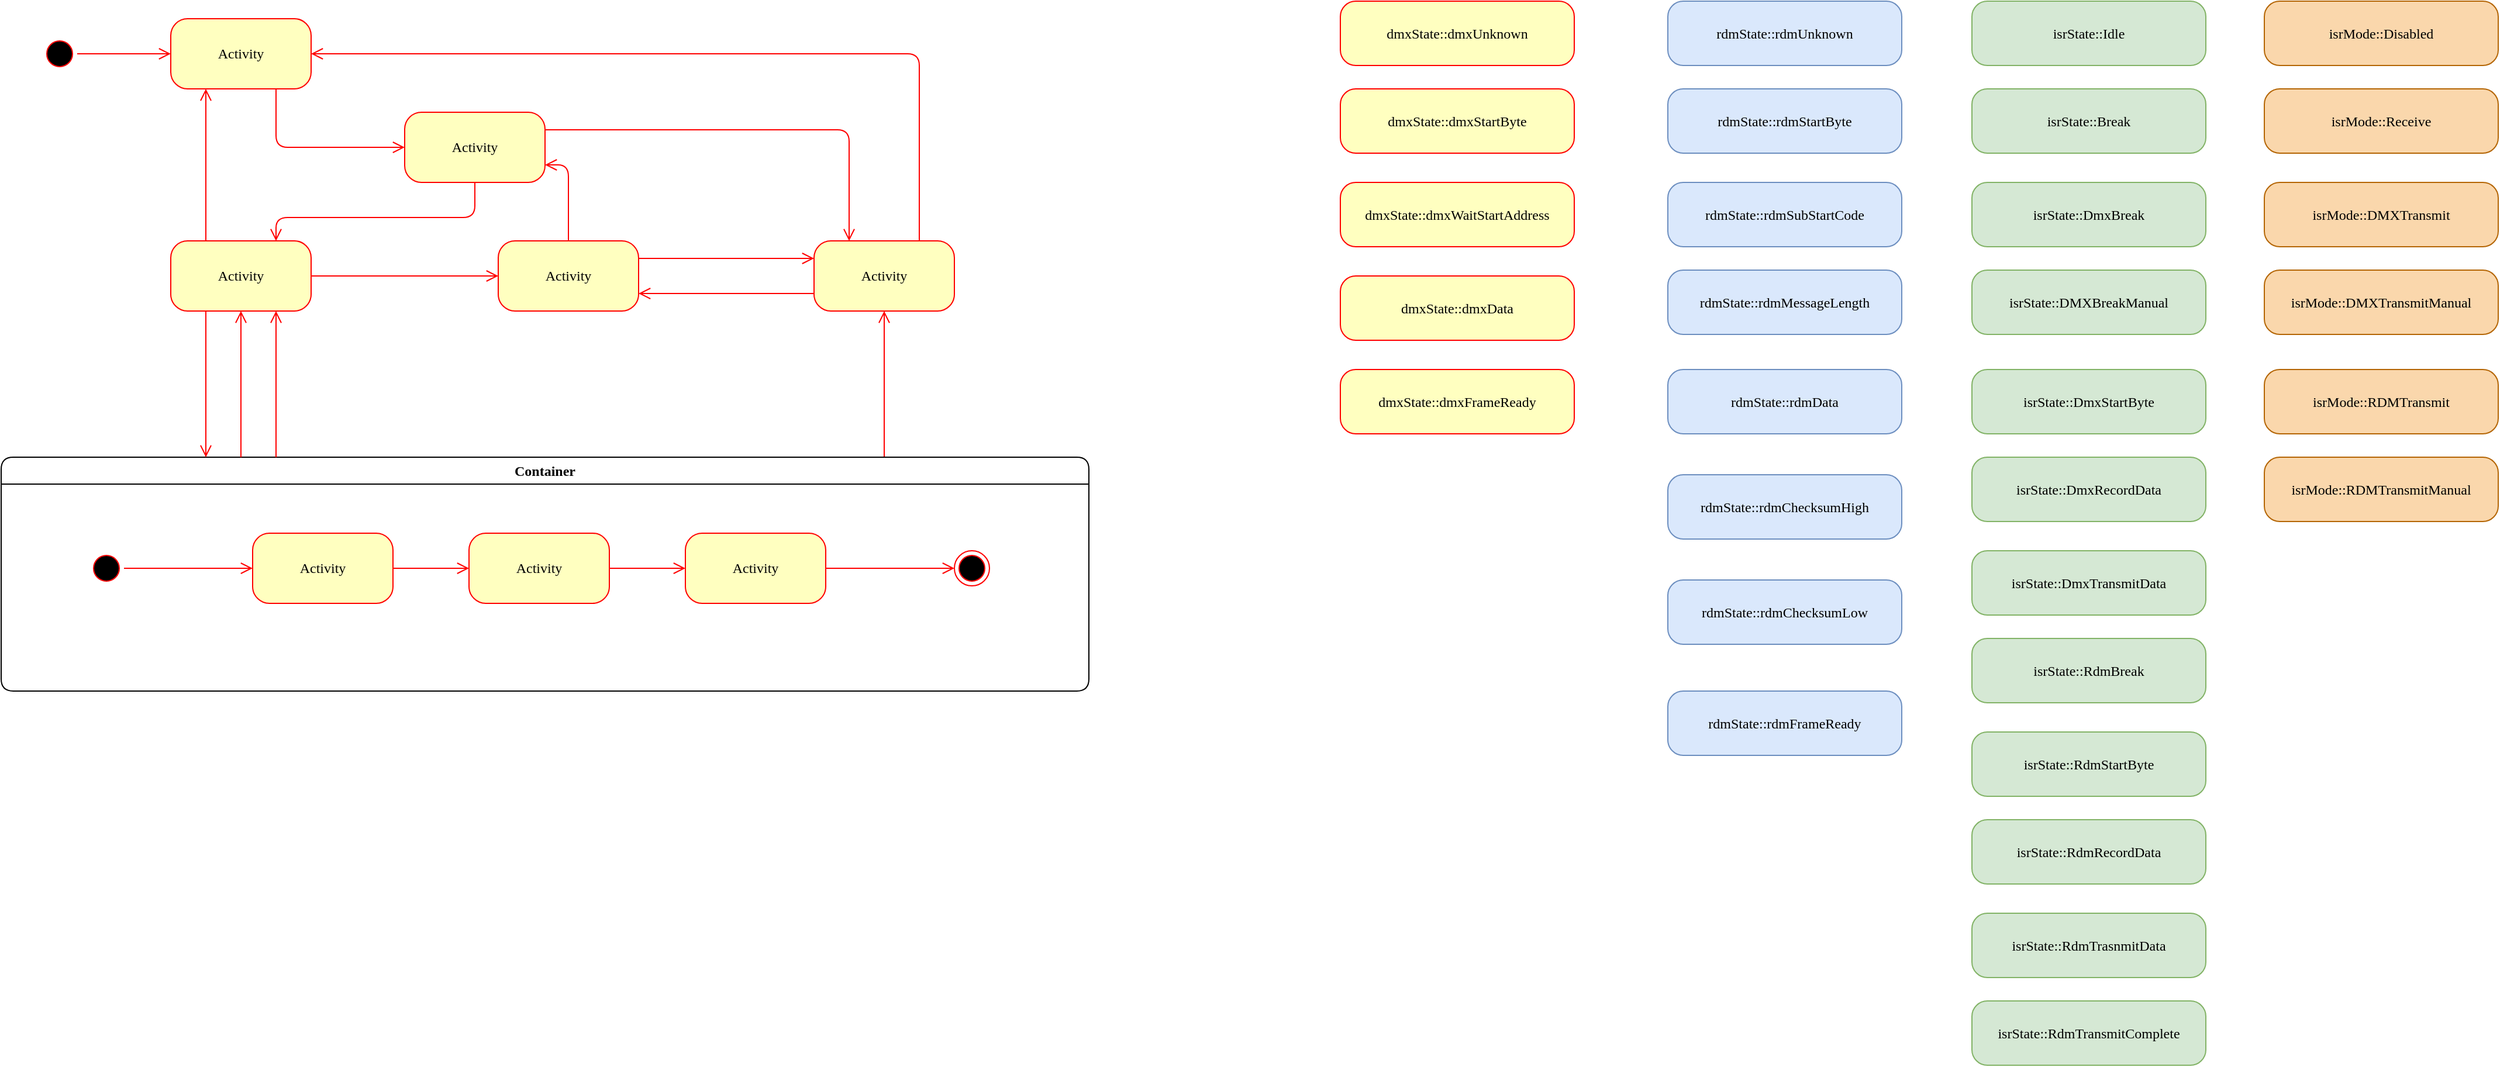 <mxfile version="15.7.3" type="device"><diagram name="Page-1" id="58cdce13-f638-feb5-8d6f-7d28b1aa9fa0"><mxGraphModel dx="2370" dy="1270" grid="1" gridSize="10" guides="1" tooltips="1" connect="1" arrows="1" fold="1" page="1" pageScale="1" pageWidth="4681" pageHeight="3300" background="none" math="0" shadow="0"><root><mxCell id="0"/><mxCell id="1" parent="0"/><mxCell id="382b91b5511bd0f7-1" value="" style="ellipse;html=1;shape=startState;fillColor=#000000;strokeColor=#ff0000;rounded=1;shadow=0;comic=0;labelBackgroundColor=none;fontFamily=Verdana;fontSize=12;fontColor=#000000;align=center;direction=south;" parent="1" vertex="1"><mxGeometry x="130" y="135" width="30" height="30" as="geometry"/></mxCell><mxCell id="382b91b5511bd0f7-5" value="Activity" style="rounded=1;whiteSpace=wrap;html=1;arcSize=24;fillColor=#ffffc0;strokeColor=#ff0000;shadow=0;comic=0;labelBackgroundColor=none;fontFamily=Verdana;fontSize=12;fontColor=#000000;align=center;" parent="1" vertex="1"><mxGeometry x="240" y="310" width="120" height="60" as="geometry"/></mxCell><mxCell id="382b91b5511bd0f7-6" value="Activity" style="rounded=1;whiteSpace=wrap;html=1;arcSize=24;fillColor=#ffffc0;strokeColor=#ff0000;shadow=0;comic=0;labelBackgroundColor=none;fontFamily=Verdana;fontSize=12;fontColor=#000000;align=center;" parent="1" vertex="1"><mxGeometry x="240" y="120" width="120" height="60" as="geometry"/></mxCell><mxCell id="3cde6dad864a17aa-3" style="edgeStyle=orthogonalEdgeStyle;html=1;exitX=1;exitY=0.25;entryX=0.25;entryY=0;labelBackgroundColor=none;endArrow=open;endSize=8;strokeColor=#ff0000;fontFamily=Verdana;fontSize=12;align=left;" parent="1" source="382b91b5511bd0f7-7" target="382b91b5511bd0f7-9" edge="1"><mxGeometry relative="1" as="geometry"/></mxCell><mxCell id="382b91b5511bd0f7-7" value="Activity" style="rounded=1;whiteSpace=wrap;html=1;arcSize=24;fillColor=#ffffc0;strokeColor=#ff0000;shadow=0;comic=0;labelBackgroundColor=none;fontFamily=Verdana;fontSize=12;fontColor=#000000;align=center;" parent="1" vertex="1"><mxGeometry x="440" y="200" width="120" height="60" as="geometry"/></mxCell><mxCell id="3cde6dad864a17aa-4" style="edgeStyle=orthogonalEdgeStyle;html=1;exitX=0.75;exitY=0;entryX=1;entryY=0.5;labelBackgroundColor=none;endArrow=open;endSize=8;strokeColor=#ff0000;fontFamily=Verdana;fontSize=12;align=left;" parent="1" source="382b91b5511bd0f7-9" target="382b91b5511bd0f7-6" edge="1"><mxGeometry relative="1" as="geometry"><Array as="points"><mxPoint x="880" y="150"/></Array></mxGeometry></mxCell><mxCell id="3cde6dad864a17aa-13" style="edgeStyle=elbowEdgeStyle;html=1;exitX=0;exitY=0.75;entryX=1;entryY=0.75;labelBackgroundColor=none;endArrow=open;endSize=8;strokeColor=#ff0000;fontFamily=Verdana;fontSize=12;align=left;" parent="1" source="382b91b5511bd0f7-9" target="382b91b5511bd0f7-10" edge="1"><mxGeometry relative="1" as="geometry"/></mxCell><mxCell id="382b91b5511bd0f7-9" value="Activity" style="rounded=1;whiteSpace=wrap;html=1;arcSize=24;fillColor=#ffffc0;strokeColor=#ff0000;shadow=0;comic=0;labelBackgroundColor=none;fontFamily=Verdana;fontSize=12;fontColor=#000000;align=center;" parent="1" vertex="1"><mxGeometry x="790" y="310" width="120" height="60" as="geometry"/></mxCell><mxCell id="382b91b5511bd0f7-10" value="Activity" style="rounded=1;whiteSpace=wrap;html=1;arcSize=24;fillColor=#ffffc0;strokeColor=#ff0000;shadow=0;comic=0;labelBackgroundColor=none;fontFamily=Verdana;fontSize=12;fontColor=#000000;align=center;" parent="1" vertex="1"><mxGeometry x="520" y="310" width="120" height="60" as="geometry"/></mxCell><mxCell id="3cde6dad864a17aa-5" style="edgeStyle=elbowEdgeStyle;html=1;labelBackgroundColor=none;endArrow=open;endSize=8;strokeColor=#ff0000;fontFamily=Verdana;fontSize=12;align=left;" parent="1" source="2a3bc250acf0617d-7" target="382b91b5511bd0f7-9" edge="1"><mxGeometry relative="1" as="geometry"/></mxCell><mxCell id="2a3bc250acf0617d-7" value="Container" style="swimlane;whiteSpace=wrap;html=1;rounded=1;shadow=0;comic=0;labelBackgroundColor=none;strokeWidth=1;fontFamily=Verdana;fontSize=12;align=center;" parent="1" vertex="1"><mxGeometry x="95" y="495" width="930" height="200" as="geometry"/></mxCell><mxCell id="3cde6dad864a17aa-10" style="edgeStyle=elbowEdgeStyle;html=1;labelBackgroundColor=none;endArrow=open;endSize=8;strokeColor=#ff0000;fontFamily=Verdana;fontSize=12;align=left;" parent="2a3bc250acf0617d-7" source="382b91b5511bd0f7-8" target="3cde6dad864a17aa-1" edge="1"><mxGeometry relative="1" as="geometry"/></mxCell><mxCell id="382b91b5511bd0f7-8" value="Activity" style="rounded=1;whiteSpace=wrap;html=1;arcSize=24;fillColor=#ffffc0;strokeColor=#ff0000;shadow=0;comic=0;labelBackgroundColor=none;fontFamily=Verdana;fontSize=12;fontColor=#000000;align=center;" parent="2a3bc250acf0617d-7" vertex="1"><mxGeometry x="215" y="65" width="120" height="60" as="geometry"/></mxCell><mxCell id="24f968d109e7d6b4-3" value="" style="ellipse;html=1;shape=endState;fillColor=#000000;strokeColor=#ff0000;rounded=1;shadow=0;comic=0;labelBackgroundColor=none;fontFamily=Verdana;fontSize=12;fontColor=#000000;align=center;" parent="2a3bc250acf0617d-7" vertex="1"><mxGeometry x="815" y="80" width="30" height="30" as="geometry"/></mxCell><mxCell id="3cde6dad864a17aa-9" style="edgeStyle=elbowEdgeStyle;html=1;labelBackgroundColor=none;endArrow=open;endSize=8;strokeColor=#ff0000;fontFamily=Verdana;fontSize=12;align=left;" parent="2a3bc250acf0617d-7" source="2a3bc250acf0617d-3" target="382b91b5511bd0f7-8" edge="1"><mxGeometry relative="1" as="geometry"/></mxCell><mxCell id="2a3bc250acf0617d-3" value="" style="ellipse;html=1;shape=startState;fillColor=#000000;strokeColor=#ff0000;rounded=1;shadow=0;comic=0;labelBackgroundColor=none;fontFamily=Verdana;fontSize=12;fontColor=#000000;align=center;direction=south;" parent="2a3bc250acf0617d-7" vertex="1"><mxGeometry x="75" y="80" width="30" height="30" as="geometry"/></mxCell><mxCell id="3cde6dad864a17aa-11" style="edgeStyle=elbowEdgeStyle;html=1;labelBackgroundColor=none;endArrow=open;endSize=8;strokeColor=#ff0000;fontFamily=Verdana;fontSize=12;align=left;" parent="2a3bc250acf0617d-7" source="3cde6dad864a17aa-1" target="3cde6dad864a17aa-2" edge="1"><mxGeometry relative="1" as="geometry"/></mxCell><mxCell id="3cde6dad864a17aa-1" value="Activity" style="rounded=1;whiteSpace=wrap;html=1;arcSize=24;fillColor=#ffffc0;strokeColor=#ff0000;shadow=0;comic=0;labelBackgroundColor=none;fontFamily=Verdana;fontSize=12;fontColor=#000000;align=center;" parent="2a3bc250acf0617d-7" vertex="1"><mxGeometry x="400" y="65" width="120" height="60" as="geometry"/></mxCell><mxCell id="3cde6dad864a17aa-12" style="edgeStyle=elbowEdgeStyle;html=1;labelBackgroundColor=none;endArrow=open;endSize=8;strokeColor=#ff0000;fontFamily=Verdana;fontSize=12;align=left;" parent="2a3bc250acf0617d-7" source="3cde6dad864a17aa-2" target="24f968d109e7d6b4-3" edge="1"><mxGeometry relative="1" as="geometry"/></mxCell><mxCell id="3cde6dad864a17aa-2" value="Activity" style="rounded=1;whiteSpace=wrap;html=1;arcSize=24;fillColor=#ffffc0;strokeColor=#ff0000;shadow=0;comic=0;labelBackgroundColor=none;fontFamily=Verdana;fontSize=12;fontColor=#000000;align=center;" parent="2a3bc250acf0617d-7" vertex="1"><mxGeometry x="585" y="65" width="120" height="60" as="geometry"/></mxCell><mxCell id="2a3bc250acf0617d-9" style="edgeStyle=orthogonalEdgeStyle;html=1;labelBackgroundColor=none;endArrow=open;endSize=8;strokeColor=#ff0000;fontFamily=Verdana;fontSize=12;align=left;" parent="1" source="382b91b5511bd0f7-1" target="382b91b5511bd0f7-6" edge="1"><mxGeometry relative="1" as="geometry"/></mxCell><mxCell id="2a3bc250acf0617d-10" style="edgeStyle=orthogonalEdgeStyle;html=1;labelBackgroundColor=none;endArrow=open;endSize=8;strokeColor=#ff0000;fontFamily=Verdana;fontSize=12;align=left;entryX=0;entryY=0.5;" parent="1" source="382b91b5511bd0f7-6" target="382b91b5511bd0f7-7" edge="1"><mxGeometry relative="1" as="geometry"><Array as="points"><mxPoint x="330" y="230"/></Array></mxGeometry></mxCell><mxCell id="2a3bc250acf0617d-11" style="edgeStyle=orthogonalEdgeStyle;html=1;entryX=0.75;entryY=0;labelBackgroundColor=none;endArrow=open;endSize=8;strokeColor=#ff0000;fontFamily=Verdana;fontSize=12;align=left;exitX=0.5;exitY=1;" parent="1" source="382b91b5511bd0f7-7" target="382b91b5511bd0f7-5" edge="1"><mxGeometry relative="1" as="geometry"><mxPoint x="520" y="300" as="sourcePoint"/><Array as="points"><mxPoint x="500" y="290"/><mxPoint x="330" y="290"/></Array></mxGeometry></mxCell><mxCell id="2a3bc250acf0617d-12" style="edgeStyle=orthogonalEdgeStyle;html=1;exitX=0.25;exitY=0;entryX=0.25;entryY=1;labelBackgroundColor=none;endArrow=open;endSize=8;strokeColor=#ff0000;fontFamily=Verdana;fontSize=12;align=left;" parent="1" source="382b91b5511bd0f7-5" target="382b91b5511bd0f7-6" edge="1"><mxGeometry relative="1" as="geometry"/></mxCell><mxCell id="2a3bc250acf0617d-13" style="edgeStyle=orthogonalEdgeStyle;html=1;exitX=1;exitY=0.5;entryX=0;entryY=0.5;labelBackgroundColor=none;endArrow=open;endSize=8;strokeColor=#ff0000;fontFamily=Verdana;fontSize=12;align=left;" parent="1" source="382b91b5511bd0f7-5" target="382b91b5511bd0f7-10" edge="1"><mxGeometry relative="1" as="geometry"/></mxCell><mxCell id="2a3bc250acf0617d-14" style="edgeStyle=orthogonalEdgeStyle;html=1;exitX=0.5;exitY=0;entryX=1;entryY=0.75;labelBackgroundColor=none;endArrow=open;endSize=8;strokeColor=#ff0000;fontFamily=Verdana;fontSize=12;align=left;" parent="1" source="382b91b5511bd0f7-10" target="382b91b5511bd0f7-7" edge="1"><mxGeometry relative="1" as="geometry"/></mxCell><mxCell id="2a3bc250acf0617d-15" style="edgeStyle=orthogonalEdgeStyle;html=1;exitX=1;exitY=0.25;entryX=0;entryY=0.25;labelBackgroundColor=none;endArrow=open;endSize=8;strokeColor=#ff0000;fontFamily=Verdana;fontSize=12;align=left;" parent="1" source="382b91b5511bd0f7-10" target="382b91b5511bd0f7-9" edge="1"><mxGeometry relative="1" as="geometry"/></mxCell><mxCell id="3cde6dad864a17aa-6" style="edgeStyle=elbowEdgeStyle;html=1;labelBackgroundColor=none;endArrow=open;endSize=8;strokeColor=#ff0000;fontFamily=Verdana;fontSize=12;align=left;entryX=0.75;entryY=1;" parent="1" source="2a3bc250acf0617d-7" target="382b91b5511bd0f7-5" edge="1"><mxGeometry relative="1" as="geometry"><mxPoint x="340" y="505" as="sourcePoint"/><mxPoint x="340" y="380" as="targetPoint"/></mxGeometry></mxCell><mxCell id="3cde6dad864a17aa-7" style="edgeStyle=elbowEdgeStyle;html=1;labelBackgroundColor=none;endArrow=open;endSize=8;strokeColor=#ff0000;fontFamily=Verdana;fontSize=12;align=left;entryX=0.5;entryY=1;" parent="1" source="2a3bc250acf0617d-7" target="382b91b5511bd0f7-5" edge="1"><mxGeometry relative="1" as="geometry"><mxPoint x="340" y="505" as="sourcePoint"/><mxPoint x="340" y="380" as="targetPoint"/></mxGeometry></mxCell><mxCell id="3cde6dad864a17aa-8" style="edgeStyle=elbowEdgeStyle;html=1;labelBackgroundColor=none;endArrow=open;endSize=8;strokeColor=#ff0000;fontFamily=Verdana;fontSize=12;align=left;exitX=0.25;exitY=1;" parent="1" source="382b91b5511bd0f7-5" target="2a3bc250acf0617d-7" edge="1"><mxGeometry relative="1" as="geometry"><mxPoint x="350" y="515" as="sourcePoint"/><mxPoint x="350" y="390" as="targetPoint"/></mxGeometry></mxCell><mxCell id="TXWQ3Y7aZhBVv6EoaZEi-1" value="dmxState::dmxUnknown" style="rounded=1;whiteSpace=wrap;html=1;arcSize=24;fillColor=#ffffc0;strokeColor=#ff0000;shadow=0;comic=0;labelBackgroundColor=none;fontFamily=Verdana;fontSize=12;fontColor=#000000;align=center;" vertex="1" parent="1"><mxGeometry x="1240" y="105" width="200" height="55" as="geometry"/></mxCell><mxCell id="TXWQ3Y7aZhBVv6EoaZEi-2" value="dmxState::dmxStartByte" style="rounded=1;whiteSpace=wrap;html=1;arcSize=24;fillColor=#ffffc0;strokeColor=#ff0000;shadow=0;comic=0;labelBackgroundColor=none;fontFamily=Verdana;fontSize=12;fontColor=#000000;align=center;" vertex="1" parent="1"><mxGeometry x="1240" y="180" width="200" height="55" as="geometry"/></mxCell><mxCell id="TXWQ3Y7aZhBVv6EoaZEi-3" value="dmxState::dmxWaitStartAddress" style="rounded=1;whiteSpace=wrap;html=1;arcSize=24;fillColor=#ffffc0;strokeColor=#ff0000;shadow=0;comic=0;labelBackgroundColor=none;fontFamily=Verdana;fontSize=12;fontColor=#000000;align=center;" vertex="1" parent="1"><mxGeometry x="1240" y="260" width="200" height="55" as="geometry"/></mxCell><mxCell id="TXWQ3Y7aZhBVv6EoaZEi-5" value="dmxState::dmxData" style="rounded=1;whiteSpace=wrap;html=1;arcSize=24;fillColor=#ffffc0;strokeColor=#ff0000;shadow=0;comic=0;labelBackgroundColor=none;fontFamily=Verdana;fontSize=12;fontColor=#000000;align=center;" vertex="1" parent="1"><mxGeometry x="1240" y="340" width="200" height="55" as="geometry"/></mxCell><mxCell id="TXWQ3Y7aZhBVv6EoaZEi-6" value="dmxState::dmxFrameReady" style="rounded=1;whiteSpace=wrap;html=1;arcSize=24;fillColor=#ffffc0;strokeColor=#ff0000;shadow=0;comic=0;labelBackgroundColor=none;fontFamily=Verdana;fontSize=12;fontColor=#000000;align=center;" vertex="1" parent="1"><mxGeometry x="1240" y="420" width="200" height="55" as="geometry"/></mxCell><mxCell id="TXWQ3Y7aZhBVv6EoaZEi-7" value="rdmState::rdmUnknown" style="rounded=1;whiteSpace=wrap;html=1;arcSize=24;fillColor=#dae8fc;strokeColor=#6c8ebf;shadow=0;comic=0;labelBackgroundColor=none;fontFamily=Verdana;fontSize=12;align=center;" vertex="1" parent="1"><mxGeometry x="1520" y="105" width="200" height="55" as="geometry"/></mxCell><mxCell id="TXWQ3Y7aZhBVv6EoaZEi-8" value="rdmState::rdmStartByte" style="rounded=1;whiteSpace=wrap;html=1;arcSize=24;fillColor=#dae8fc;strokeColor=#6c8ebf;shadow=0;comic=0;labelBackgroundColor=none;fontFamily=Verdana;fontSize=12;align=center;" vertex="1" parent="1"><mxGeometry x="1520" y="180" width="200" height="55" as="geometry"/></mxCell><mxCell id="TXWQ3Y7aZhBVv6EoaZEi-9" value="rdmState::rdmSubStartCode" style="rounded=1;whiteSpace=wrap;html=1;arcSize=24;fillColor=#dae8fc;strokeColor=#6c8ebf;shadow=0;comic=0;labelBackgroundColor=none;fontFamily=Verdana;fontSize=12;align=center;" vertex="1" parent="1"><mxGeometry x="1520" y="260" width="200" height="55" as="geometry"/></mxCell><mxCell id="TXWQ3Y7aZhBVv6EoaZEi-10" value="rdmState::rdmMessageLength" style="rounded=1;whiteSpace=wrap;html=1;arcSize=24;fillColor=#dae8fc;strokeColor=#6c8ebf;shadow=0;comic=0;labelBackgroundColor=none;fontFamily=Verdana;fontSize=12;align=center;" vertex="1" parent="1"><mxGeometry x="1520" y="335" width="200" height="55" as="geometry"/></mxCell><mxCell id="TXWQ3Y7aZhBVv6EoaZEi-11" value="rdmState::rdmData" style="rounded=1;whiteSpace=wrap;html=1;arcSize=24;fillColor=#dae8fc;strokeColor=#6c8ebf;shadow=0;comic=0;labelBackgroundColor=none;fontFamily=Verdana;fontSize=12;align=center;" vertex="1" parent="1"><mxGeometry x="1520" y="420" width="200" height="55" as="geometry"/></mxCell><mxCell id="TXWQ3Y7aZhBVv6EoaZEi-12" value="rdmState::rdmChecksumHigh" style="rounded=1;whiteSpace=wrap;html=1;arcSize=24;fillColor=#dae8fc;strokeColor=#6c8ebf;shadow=0;comic=0;labelBackgroundColor=none;fontFamily=Verdana;fontSize=12;align=center;" vertex="1" parent="1"><mxGeometry x="1520" y="510" width="200" height="55" as="geometry"/></mxCell><mxCell id="TXWQ3Y7aZhBVv6EoaZEi-13" value="rdmState::rdmChecksumLow" style="rounded=1;whiteSpace=wrap;html=1;arcSize=24;fillColor=#dae8fc;strokeColor=#6c8ebf;shadow=0;comic=0;labelBackgroundColor=none;fontFamily=Verdana;fontSize=12;align=center;" vertex="1" parent="1"><mxGeometry x="1520" y="600" width="200" height="55" as="geometry"/></mxCell><mxCell id="TXWQ3Y7aZhBVv6EoaZEi-14" value="rdmState::rdmFrameReady" style="rounded=1;whiteSpace=wrap;html=1;arcSize=24;fillColor=#dae8fc;strokeColor=#6c8ebf;shadow=0;comic=0;labelBackgroundColor=none;fontFamily=Verdana;fontSize=12;align=center;" vertex="1" parent="1"><mxGeometry x="1520" y="695" width="200" height="55" as="geometry"/></mxCell><mxCell id="TXWQ3Y7aZhBVv6EoaZEi-15" value="isrState::Idle" style="rounded=1;whiteSpace=wrap;html=1;arcSize=24;fillColor=#d5e8d4;strokeColor=#82b366;shadow=0;comic=0;labelBackgroundColor=none;fontFamily=Verdana;fontSize=12;align=center;" vertex="1" parent="1"><mxGeometry x="1780" y="105" width="200" height="55" as="geometry"/></mxCell><mxCell id="TXWQ3Y7aZhBVv6EoaZEi-17" value="isrState::Break" style="rounded=1;whiteSpace=wrap;html=1;arcSize=24;fillColor=#d5e8d4;strokeColor=#82b366;shadow=0;comic=0;labelBackgroundColor=none;fontFamily=Verdana;fontSize=12;align=center;" vertex="1" parent="1"><mxGeometry x="1780" y="180" width="200" height="55" as="geometry"/></mxCell><mxCell id="TXWQ3Y7aZhBVv6EoaZEi-18" value="isrState::DMXBreakManual" style="rounded=1;whiteSpace=wrap;html=1;arcSize=24;fillColor=#d5e8d4;strokeColor=#82b366;shadow=0;comic=0;labelBackgroundColor=none;fontFamily=Verdana;fontSize=12;align=center;" vertex="1" parent="1"><mxGeometry x="1780" y="335" width="200" height="55" as="geometry"/></mxCell><mxCell id="TXWQ3Y7aZhBVv6EoaZEi-19" value="isrState::DmxBreak" style="rounded=1;whiteSpace=wrap;html=1;arcSize=24;fillColor=#d5e8d4;strokeColor=#82b366;shadow=0;comic=0;labelBackgroundColor=none;fontFamily=Verdana;fontSize=12;align=center;" vertex="1" parent="1"><mxGeometry x="1780" y="260" width="200" height="55" as="geometry"/></mxCell><mxCell id="TXWQ3Y7aZhBVv6EoaZEi-20" value="isrState::DmxStartByte" style="rounded=1;whiteSpace=wrap;html=1;arcSize=24;fillColor=#d5e8d4;strokeColor=#82b366;shadow=0;comic=0;labelBackgroundColor=none;fontFamily=Verdana;fontSize=12;align=center;" vertex="1" parent="1"><mxGeometry x="1780" y="420" width="200" height="55" as="geometry"/></mxCell><mxCell id="TXWQ3Y7aZhBVv6EoaZEi-21" value="isrState::DmxRecordData" style="rounded=1;whiteSpace=wrap;html=1;arcSize=24;fillColor=#d5e8d4;strokeColor=#82b366;shadow=0;comic=0;labelBackgroundColor=none;fontFamily=Verdana;fontSize=12;align=center;" vertex="1" parent="1"><mxGeometry x="1780" y="495" width="200" height="55" as="geometry"/></mxCell><mxCell id="TXWQ3Y7aZhBVv6EoaZEi-22" value="isrState::RdmBreak" style="rounded=1;whiteSpace=wrap;html=1;arcSize=24;fillColor=#d5e8d4;strokeColor=#82b366;shadow=0;comic=0;labelBackgroundColor=none;fontFamily=Verdana;fontSize=12;align=center;" vertex="1" parent="1"><mxGeometry x="1780" y="650" width="200" height="55" as="geometry"/></mxCell><mxCell id="TXWQ3Y7aZhBVv6EoaZEi-23" value="isrState::DmxTransmitData" style="rounded=1;whiteSpace=wrap;html=1;arcSize=24;fillColor=#d5e8d4;strokeColor=#82b366;shadow=0;comic=0;labelBackgroundColor=none;fontFamily=Verdana;fontSize=12;align=center;" vertex="1" parent="1"><mxGeometry x="1780" y="575" width="200" height="55" as="geometry"/></mxCell><mxCell id="TXWQ3Y7aZhBVv6EoaZEi-24" value="isrState::RdmTransmitComplete" style="rounded=1;whiteSpace=wrap;html=1;arcSize=24;fillColor=#d5e8d4;strokeColor=#82b366;shadow=0;comic=0;labelBackgroundColor=none;fontFamily=Verdana;fontSize=12;align=center;" vertex="1" parent="1"><mxGeometry x="1780" y="960" width="200" height="55" as="geometry"/></mxCell><mxCell id="TXWQ3Y7aZhBVv6EoaZEi-25" value="isrState::RdmTrasnmitData" style="rounded=1;whiteSpace=wrap;html=1;arcSize=24;fillColor=#d5e8d4;strokeColor=#82b366;shadow=0;comic=0;labelBackgroundColor=none;fontFamily=Verdana;fontSize=12;align=center;" vertex="1" parent="1"><mxGeometry x="1780" y="885" width="200" height="55" as="geometry"/></mxCell><mxCell id="TXWQ3Y7aZhBVv6EoaZEi-26" value="isrState::RdmRecordData" style="rounded=1;whiteSpace=wrap;html=1;arcSize=24;fillColor=#d5e8d4;strokeColor=#82b366;shadow=0;comic=0;labelBackgroundColor=none;fontFamily=Verdana;fontSize=12;align=center;" vertex="1" parent="1"><mxGeometry x="1780" y="805" width="200" height="55" as="geometry"/></mxCell><mxCell id="TXWQ3Y7aZhBVv6EoaZEi-27" value="isrState::RdmStartByte" style="rounded=1;whiteSpace=wrap;html=1;arcSize=24;fillColor=#d5e8d4;strokeColor=#82b366;shadow=0;comic=0;labelBackgroundColor=none;fontFamily=Verdana;fontSize=12;align=center;" vertex="1" parent="1"><mxGeometry x="1780" y="730" width="200" height="55" as="geometry"/></mxCell><mxCell id="TXWQ3Y7aZhBVv6EoaZEi-28" value="isrMode::Disabled" style="rounded=1;whiteSpace=wrap;html=1;arcSize=24;fillColor=#fad7ac;strokeColor=#b46504;shadow=0;comic=0;labelBackgroundColor=none;fontFamily=Verdana;fontSize=12;align=center;" vertex="1" parent="1"><mxGeometry x="2030" y="105" width="200" height="55" as="geometry"/></mxCell><mxCell id="TXWQ3Y7aZhBVv6EoaZEi-30" value="isrMode::Receive" style="rounded=1;whiteSpace=wrap;html=1;arcSize=24;fillColor=#fad7ac;strokeColor=#b46504;shadow=0;comic=0;labelBackgroundColor=none;fontFamily=Verdana;fontSize=12;align=center;" vertex="1" parent="1"><mxGeometry x="2030" y="180" width="200" height="55" as="geometry"/></mxCell><mxCell id="TXWQ3Y7aZhBVv6EoaZEi-31" value="isrMode::DMXTransmit" style="rounded=1;whiteSpace=wrap;html=1;arcSize=24;fillColor=#fad7ac;strokeColor=#b46504;shadow=0;comic=0;labelBackgroundColor=none;fontFamily=Verdana;fontSize=12;align=center;" vertex="1" parent="1"><mxGeometry x="2030" y="260" width="200" height="55" as="geometry"/></mxCell><mxCell id="TXWQ3Y7aZhBVv6EoaZEi-32" value="isrMode::DMXTransmitManual" style="rounded=1;whiteSpace=wrap;html=1;arcSize=24;fillColor=#fad7ac;strokeColor=#b46504;shadow=0;comic=0;labelBackgroundColor=none;fontFamily=Verdana;fontSize=12;align=center;" vertex="1" parent="1"><mxGeometry x="2030" y="335" width="200" height="55" as="geometry"/></mxCell><mxCell id="TXWQ3Y7aZhBVv6EoaZEi-33" value="isrMode::RDMTransmit" style="rounded=1;whiteSpace=wrap;html=1;arcSize=24;fillColor=#fad7ac;strokeColor=#b46504;shadow=0;comic=0;labelBackgroundColor=none;fontFamily=Verdana;fontSize=12;align=center;" vertex="1" parent="1"><mxGeometry x="2030" y="420" width="200" height="55" as="geometry"/></mxCell><mxCell id="TXWQ3Y7aZhBVv6EoaZEi-34" value="isrMode::RDMTransmitManual" style="rounded=1;whiteSpace=wrap;html=1;arcSize=24;fillColor=#fad7ac;strokeColor=#b46504;shadow=0;comic=0;labelBackgroundColor=none;fontFamily=Verdana;fontSize=12;align=center;" vertex="1" parent="1"><mxGeometry x="2030" y="495" width="200" height="55" as="geometry"/></mxCell></root></mxGraphModel></diagram></mxfile>